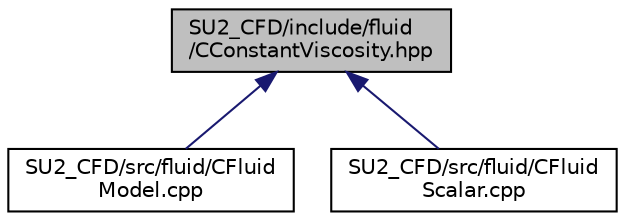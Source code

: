 digraph "SU2_CFD/include/fluid/CConstantViscosity.hpp"
{
 // LATEX_PDF_SIZE
  edge [fontname="Helvetica",fontsize="10",labelfontname="Helvetica",labelfontsize="10"];
  node [fontname="Helvetica",fontsize="10",shape=record];
  Node1 [label="SU2_CFD/include/fluid\l/CConstantViscosity.hpp",height=0.2,width=0.4,color="black", fillcolor="grey75", style="filled", fontcolor="black",tooltip="Defines a constant laminar viscosity model."];
  Node1 -> Node2 [dir="back",color="midnightblue",fontsize="10",style="solid",fontname="Helvetica"];
  Node2 [label="SU2_CFD/src/fluid/CFluid\lModel.cpp",height=0.2,width=0.4,color="black", fillcolor="white", style="filled",URL="$CFluidModel_8cpp.html",tooltip="Source of the fluid model base class containing thermo-physical subroutines."];
  Node1 -> Node3 [dir="back",color="midnightblue",fontsize="10",style="solid",fontname="Helvetica"];
  Node3 [label="SU2_CFD/src/fluid/CFluid\lScalar.cpp",height=0.2,width=0.4,color="black", fillcolor="white", style="filled",URL="$CFluidScalar_8cpp.html",tooltip="Defines the multicomponent incompressible Ideal Gas model for mixtures."];
}
